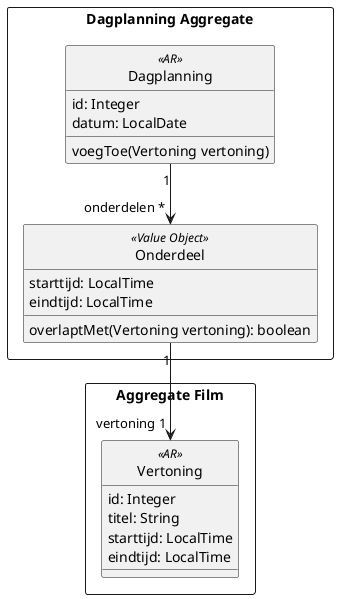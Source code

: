 @startuml

hide circle

rectangle "Dagplanning Aggregate" {
    class Dagplanning <<AR>> {
        id: Integer
        datum: LocalDate
        voegToe(Vertoning vertoning)
    }

    class Onderdeel <<Value Object>> {
        starttijd: LocalTime
        eindtijd: LocalTime
        overlaptMet(Vertoning vertoning): boolean
    }
}

rectangle "Aggregate Film\n" {
    class Vertoning <<AR>> {
        id: Integer
        titel: String
        starttijd: LocalTime
        eindtijd: LocalTime
}

Dagplanning "1" --> " onderdelen *" Onderdeel

Onderdeel "1" --> "vertoning 1" Vertoning

@enduml